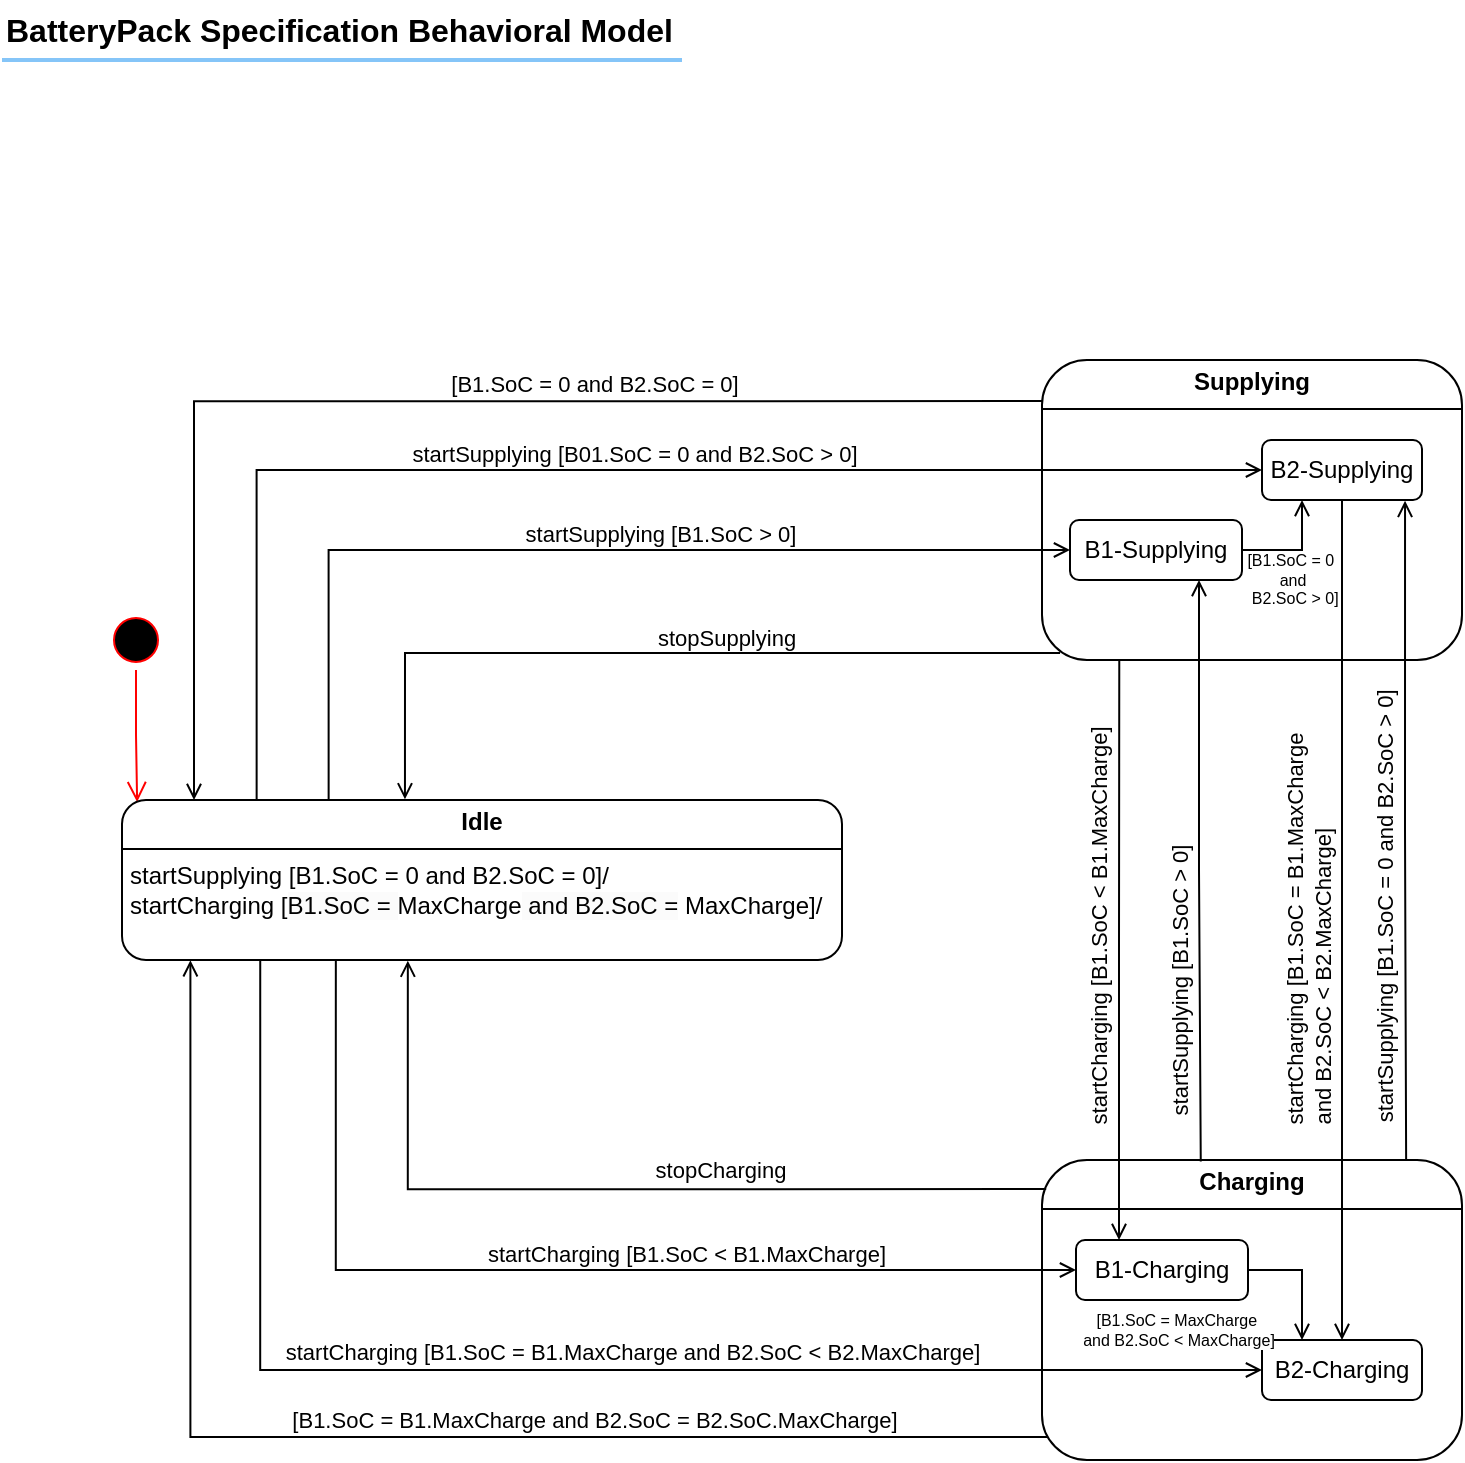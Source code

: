 <mxfile version="26.0.8">
  <diagram name="Page-1" id="zYYa5P0ZVX_Zwe4RpQeV">
    <mxGraphModel dx="1728" dy="2084" grid="1" gridSize="10" guides="1" tooltips="1" connect="1" arrows="1" fold="1" page="1" pageScale="1" pageWidth="827" pageHeight="1169" math="0" shadow="0">
      <root>
        <mxCell id="0" />
        <mxCell id="1" parent="0" />
        <mxCell id="_SFTHddvR5x8rRERTsNR-1" value="&lt;b&gt;BatteryPack Specification Behavioral Model&lt;/b&gt;" style="text;fontSize=16;verticalAlign=middle;strokeColor=none;fillColor=none;whiteSpace=wrap;html=1;" parent="1" vertex="1">
          <mxGeometry x="40" y="-1060" width="430" height="30" as="geometry" />
        </mxCell>
        <mxCell id="_SFTHddvR5x8rRERTsNR-2" value="" style="dashed=0;shape=line;strokeWidth=2;noLabel=1;strokeColor=#0C8CF2;opacity=50;" parent="1" vertex="1">
          <mxGeometry x="40" y="-1035" width="340" height="10" as="geometry" />
        </mxCell>
        <mxCell id="_SFTHddvR5x8rRERTsNR-3" value="" style="ellipse;html=1;shape=startState;fillColor=#000000;strokeColor=#ff0000;" parent="1" vertex="1">
          <mxGeometry x="92" y="-755" width="30" height="30" as="geometry" />
        </mxCell>
        <mxCell id="_SFTHddvR5x8rRERTsNR-4" value="" style="edgeStyle=orthogonalEdgeStyle;html=1;verticalAlign=bottom;endArrow=open;endSize=8;strokeColor=#ff0000;rounded=0;entryX=0.021;entryY=0.013;entryDx=0;entryDy=0;entryPerimeter=0;" parent="1" source="_SFTHddvR5x8rRERTsNR-3" target="_SFTHddvR5x8rRERTsNR-5" edge="1">
          <mxGeometry relative="1" as="geometry">
            <mxPoint x="105" y="-670" as="targetPoint" />
          </mxGeometry>
        </mxCell>
        <mxCell id="_SFTHddvR5x8rRERTsNR-5" value="&lt;p style=&quot;margin:0px;margin-top:4px;text-align:center;&quot;&gt;&lt;b&gt;Idle&lt;/b&gt;&lt;/p&gt;&lt;hr size=&quot;1&quot; style=&quot;border-style:solid;&quot;&gt;&lt;p style=&quot;margin: 0px 0px 0px 4px;&quot;&gt;startSupplying [B1.SoC = 0 and B2.SoC = 0]/&lt;/p&gt;&lt;p style=&quot;margin: 0px 0px 0px 4px;&quot;&gt;&lt;span style=&quot;color: light-dark(rgb(0, 0, 0), rgb(255, 255, 255)); background-color: transparent;&quot;&gt;startCharging&lt;/span&gt;&lt;span style=&quot;text-align: center; text-wrap-mode: nowrap; background-color: rgb(255, 255, 255);&quot;&gt;&amp;nbsp;[&lt;span style=&quot;text-align: left; text-wrap-mode: wrap; background-color: rgb(251, 251, 251);&quot;&gt;B1.SoC =&amp;nbsp;&lt;/span&gt;MaxCharge&lt;span style=&quot;text-align: left; text-wrap-mode: wrap; background-color: rgb(251, 251, 251);&quot;&gt;&amp;nbsp;and B2.SoC =&lt;/span&gt;&amp;nbsp;MaxCharge]/&lt;/span&gt;&lt;/p&gt;&lt;p style=&quot;margin: 0px 0px 0px 4px;&quot;&gt;&lt;br&gt;&lt;/p&gt;&lt;p style=&quot;margin:0px;margin-left:4px;&quot;&gt;&lt;br&gt;&lt;/p&gt;&lt;p style=&quot;margin:0px;margin-left:4px;&quot;&gt;&lt;br&gt;&lt;/p&gt;" style="verticalAlign=top;align=left;overflow=fill;html=1;whiteSpace=wrap;rounded=1;" parent="1" vertex="1">
          <mxGeometry x="100" y="-660" width="360" height="80" as="geometry" />
        </mxCell>
        <mxCell id="_SFTHddvR5x8rRERTsNR-6" value="&lt;p style=&quot;margin:0px;margin-top:4px;text-align:center;&quot;&gt;&lt;b&gt;Supplying&lt;/b&gt;&lt;/p&gt;&lt;hr size=&quot;1&quot; style=&quot;border-style:solid;&quot;&gt;&lt;p style=&quot;margin:0px;margin-left:4px;&quot;&gt;&lt;br&gt;&lt;/p&gt;&lt;p style=&quot;margin:0px;margin-left:4px;&quot;&gt;&lt;br&gt;&lt;/p&gt;&lt;p style=&quot;margin:0px;margin-left:4px;&quot;&gt;&lt;br&gt;&lt;/p&gt;" style="verticalAlign=top;align=left;overflow=fill;html=1;whiteSpace=wrap;rounded=1;" parent="1" vertex="1">
          <mxGeometry x="560" y="-880" width="210" height="150" as="geometry" />
        </mxCell>
        <mxCell id="_SFTHddvR5x8rRERTsNR-7" style="edgeStyle=orthogonalEdgeStyle;rounded=0;orthogonalLoop=1;jettySize=auto;html=1;exitX=1;exitY=0.5;exitDx=0;exitDy=0;entryX=0.25;entryY=1;entryDx=0;entryDy=0;strokeColor=default;align=center;verticalAlign=middle;fontFamily=Helvetica;fontSize=11;fontColor=default;labelBackgroundColor=default;endArrow=open;endFill=0;" parent="1" source="_SFTHddvR5x8rRERTsNR-9" target="_SFTHddvR5x8rRERTsNR-10" edge="1">
          <mxGeometry relative="1" as="geometry" />
        </mxCell>
        <mxCell id="_SFTHddvR5x8rRERTsNR-8" value="[B1.SoC = 0&amp;nbsp;&lt;div&gt;and&lt;/div&gt;&lt;div&gt;&amp;nbsp;B2.SoC &amp;gt; 0]&lt;/div&gt;" style="edgeLabel;html=1;align=center;verticalAlign=middle;resizable=0;points=[];fontSize=8;" parent="_SFTHddvR5x8rRERTsNR-7" vertex="1" connectable="0">
          <mxGeometry x="-0.063" y="-1" relative="1" as="geometry">
            <mxPoint x="-1" y="14" as="offset" />
          </mxGeometry>
        </mxCell>
        <mxCell id="_SFTHddvR5x8rRERTsNR-9" value="B1-Supplying" style="rounded=1;whiteSpace=wrap;html=1;" parent="1" vertex="1">
          <mxGeometry x="574" y="-800" width="86" height="30" as="geometry" />
        </mxCell>
        <mxCell id="_SFTHddvR5x8rRERTsNR-10" value="B2-Supplying" style="rounded=1;whiteSpace=wrap;html=1;" parent="1" vertex="1">
          <mxGeometry x="670" y="-840" width="80" height="30" as="geometry" />
        </mxCell>
        <mxCell id="_SFTHddvR5x8rRERTsNR-11" value="" style="group" parent="1" vertex="1" connectable="0">
          <mxGeometry x="560" y="-480" width="210" height="150" as="geometry" />
        </mxCell>
        <mxCell id="_SFTHddvR5x8rRERTsNR-12" value="&lt;p style=&quot;margin:0px;margin-top:4px;text-align:center;&quot;&gt;&lt;b&gt;Charging&lt;/b&gt;&lt;/p&gt;&lt;hr size=&quot;1&quot; style=&quot;border-style:solid;&quot;&gt;&lt;p style=&quot;margin:0px;margin-left:4px;&quot;&gt;&lt;br&gt;&lt;/p&gt;&lt;p style=&quot;margin:0px;margin-left:4px;&quot;&gt;&lt;br&gt;&lt;/p&gt;&lt;p style=&quot;margin:0px;margin-left:4px;&quot;&gt;&lt;br&gt;&lt;/p&gt;" style="verticalAlign=top;align=left;overflow=fill;html=1;whiteSpace=wrap;rounded=1;" parent="_SFTHddvR5x8rRERTsNR-11" vertex="1">
          <mxGeometry width="210" height="150" as="geometry" />
        </mxCell>
        <mxCell id="_SFTHddvR5x8rRERTsNR-13" style="edgeStyle=orthogonalEdgeStyle;rounded=0;orthogonalLoop=1;jettySize=auto;html=1;exitX=1;exitY=0.5;exitDx=0;exitDy=0;entryX=0.25;entryY=0;entryDx=0;entryDy=0;endArrow=open;endFill=0;" parent="_SFTHddvR5x8rRERTsNR-11" source="_SFTHddvR5x8rRERTsNR-14" target="_SFTHddvR5x8rRERTsNR-15" edge="1">
          <mxGeometry relative="1" as="geometry" />
        </mxCell>
        <mxCell id="_SFTHddvR5x8rRERTsNR-14" value="B1-Charging" style="rounded=1;whiteSpace=wrap;html=1;" parent="_SFTHddvR5x8rRERTsNR-11" vertex="1">
          <mxGeometry x="17" y="40" width="86" height="30" as="geometry" />
        </mxCell>
        <mxCell id="_SFTHddvR5x8rRERTsNR-15" value="B2-Charging" style="rounded=1;whiteSpace=wrap;html=1;" parent="_SFTHddvR5x8rRERTsNR-11" vertex="1">
          <mxGeometry x="110" y="90" width="80" height="30" as="geometry" />
        </mxCell>
        <mxCell id="_SFTHddvR5x8rRERTsNR-16" value="[B1.SoC = MaxCharge&amp;nbsp;&lt;div&gt;and&amp;nbsp;&lt;span style=&quot;background-color: light-dark(#ffffff, var(--ge-dark-color, #121212)); color: light-dark(rgb(0, 0, 0), rgb(255, 255, 255));&quot;&gt;B2.SoC &amp;lt; MaxCharge]&lt;/span&gt;&lt;/div&gt;" style="edgeLabel;html=1;align=center;verticalAlign=middle;resizable=0;points=[];fontSize=8;" parent="_SFTHddvR5x8rRERTsNR-11" vertex="1" connectable="0">
          <mxGeometry x="69.999" y="-238.996" as="geometry">
            <mxPoint x="-2" y="324" as="offset" />
          </mxGeometry>
        </mxCell>
        <mxCell id="_SFTHddvR5x8rRERTsNR-17" style="edgeStyle=orthogonalEdgeStyle;rounded=0;orthogonalLoop=1;jettySize=auto;html=1;exitX=0.043;exitY=0.977;exitDx=0;exitDy=0;entryX=0.393;entryY=-0.004;entryDx=0;entryDy=0;endArrow=open;endFill=0;exitPerimeter=0;entryPerimeter=0;" parent="1" source="_SFTHddvR5x8rRERTsNR-6" target="_SFTHddvR5x8rRERTsNR-5" edge="1">
          <mxGeometry relative="1" as="geometry" />
        </mxCell>
        <mxCell id="_SFTHddvR5x8rRERTsNR-18" value="stopSupplying" style="edgeLabel;html=1;align=center;verticalAlign=middle;resizable=0;points=[];labelBackgroundColor=none;" parent="_SFTHddvR5x8rRERTsNR-17" vertex="1" connectable="0">
          <mxGeometry x="-0.163" y="1" relative="1" as="geometry">
            <mxPoint y="-9" as="offset" />
          </mxGeometry>
        </mxCell>
        <mxCell id="_SFTHddvR5x8rRERTsNR-19" style="edgeStyle=orthogonalEdgeStyle;rounded=0;orthogonalLoop=1;jettySize=auto;html=1;exitX=0.001;exitY=0.137;exitDx=0;exitDy=0;entryX=0.1;entryY=0;entryDx=0;entryDy=0;exitPerimeter=0;strokeColor=default;align=center;verticalAlign=middle;fontFamily=Helvetica;fontSize=11;fontColor=default;labelBackgroundColor=default;endArrow=open;endFill=0;entryPerimeter=0;" parent="1" source="_SFTHddvR5x8rRERTsNR-6" target="_SFTHddvR5x8rRERTsNR-5" edge="1">
          <mxGeometry relative="1" as="geometry" />
        </mxCell>
        <mxCell id="_SFTHddvR5x8rRERTsNR-20" value="[B1.SoC = 0 and B2.SoC = 0]" style="edgeLabel;html=1;align=center;verticalAlign=middle;resizable=0;points=[];labelBackgroundColor=none;" parent="_SFTHddvR5x8rRERTsNR-19" vertex="1" connectable="0">
          <mxGeometry x="-0.282" relative="1" as="geometry">
            <mxPoint y="-9" as="offset" />
          </mxGeometry>
        </mxCell>
        <mxCell id="_SFTHddvR5x8rRERTsNR-21" style="edgeStyle=orthogonalEdgeStyle;rounded=0;orthogonalLoop=1;jettySize=auto;html=1;exitX=0;exitY=0.5;exitDx=0;exitDy=0;entryX=0.287;entryY=0.002;entryDx=0;entryDy=0;endArrow=none;endFill=0;startArrow=open;startFill=0;entryPerimeter=0;" parent="1" source="_SFTHddvR5x8rRERTsNR-9" target="_SFTHddvR5x8rRERTsNR-5" edge="1">
          <mxGeometry relative="1" as="geometry" />
        </mxCell>
        <mxCell id="_SFTHddvR5x8rRERTsNR-22" value="startSupplying [B1.SoC &amp;gt; 0]" style="edgeLabel;html=1;align=center;verticalAlign=middle;resizable=0;points=[];labelBackgroundColor=none;" parent="_SFTHddvR5x8rRERTsNR-21" vertex="1" connectable="0">
          <mxGeometry x="-0.173" y="1" relative="1" as="geometry">
            <mxPoint y="-9" as="offset" />
          </mxGeometry>
        </mxCell>
        <mxCell id="_SFTHddvR5x8rRERTsNR-23" style="edgeStyle=orthogonalEdgeStyle;rounded=0;orthogonalLoop=1;jettySize=auto;html=1;exitX=0;exitY=0.5;exitDx=0;exitDy=0;entryX=0.187;entryY=-0.004;entryDx=0;entryDy=0;entryPerimeter=0;strokeColor=default;align=center;verticalAlign=middle;fontFamily=Helvetica;fontSize=11;fontColor=default;labelBackgroundColor=default;endArrow=none;endFill=0;startArrow=open;startFill=0;" parent="1" source="_SFTHddvR5x8rRERTsNR-10" target="_SFTHddvR5x8rRERTsNR-5" edge="1">
          <mxGeometry relative="1" as="geometry" />
        </mxCell>
        <mxCell id="_SFTHddvR5x8rRERTsNR-24" value="startSupplying [B01.SoC = 0 and B2.SoC &amp;gt; 0]" style="edgeLabel;html=1;align=center;verticalAlign=middle;resizable=0;points=[];labelBackgroundColor=none;" parent="_SFTHddvR5x8rRERTsNR-23" vertex="1" connectable="0">
          <mxGeometry x="-0.057" y="1" relative="1" as="geometry">
            <mxPoint y="-9" as="offset" />
          </mxGeometry>
        </mxCell>
        <mxCell id="_SFTHddvR5x8rRERTsNR-25" style="edgeStyle=orthogonalEdgeStyle;rounded=0;orthogonalLoop=1;jettySize=auto;html=1;exitX=0.01;exitY=0.097;exitDx=0;exitDy=0;entryX=0.397;entryY=1.004;entryDx=0;entryDy=0;exitPerimeter=0;strokeColor=default;align=center;verticalAlign=middle;fontFamily=Helvetica;fontSize=11;fontColor=default;labelBackgroundColor=default;endArrow=open;endFill=0;entryPerimeter=0;" parent="1" source="_SFTHddvR5x8rRERTsNR-12" target="_SFTHddvR5x8rRERTsNR-5" edge="1">
          <mxGeometry relative="1" as="geometry" />
        </mxCell>
        <mxCell id="_SFTHddvR5x8rRERTsNR-26" value="stopCharging" style="edgeLabel;html=1;align=center;verticalAlign=middle;resizable=0;points=[];labelBackgroundColor=none;" parent="_SFTHddvR5x8rRERTsNR-25" vertex="1" connectable="0">
          <mxGeometry x="-0.249" y="-1" relative="1" as="geometry">
            <mxPoint y="-9" as="offset" />
          </mxGeometry>
        </mxCell>
        <mxCell id="_SFTHddvR5x8rRERTsNR-27" style="edgeStyle=orthogonalEdgeStyle;rounded=0;orthogonalLoop=1;jettySize=auto;html=1;exitX=0.013;exitY=0.923;exitDx=0;exitDy=0;entryX=0.095;entryY=1.002;entryDx=0;entryDy=0;entryPerimeter=0;exitPerimeter=0;strokeColor=default;align=center;verticalAlign=middle;fontFamily=Helvetica;fontSize=11;fontColor=default;labelBackgroundColor=default;endArrow=open;endFill=0;" parent="1" source="_SFTHddvR5x8rRERTsNR-12" target="_SFTHddvR5x8rRERTsNR-5" edge="1">
          <mxGeometry relative="1" as="geometry" />
        </mxCell>
        <mxCell id="_SFTHddvR5x8rRERTsNR-28" value="[B1.SoC = B1.MaxCharge and B2.SoC = B2.SoC.MaxCharge]" style="edgeLabel;html=1;align=center;verticalAlign=middle;resizable=0;points=[];labelBackgroundColor=none;" parent="_SFTHddvR5x8rRERTsNR-27" vertex="1" connectable="0">
          <mxGeometry x="-0.302" relative="1" as="geometry">
            <mxPoint x="6" y="-9" as="offset" />
          </mxGeometry>
        </mxCell>
        <mxCell id="_SFTHddvR5x8rRERTsNR-29" style="edgeStyle=orthogonalEdgeStyle;rounded=0;orthogonalLoop=1;jettySize=auto;html=1;entryX=0.297;entryY=1.004;entryDx=0;entryDy=0;entryPerimeter=0;strokeColor=default;align=center;verticalAlign=middle;fontFamily=Helvetica;fontSize=11;fontColor=default;labelBackgroundColor=default;endArrow=none;endFill=0;startArrow=open;startFill=0;" parent="1" source="_SFTHddvR5x8rRERTsNR-14" target="_SFTHddvR5x8rRERTsNR-5" edge="1">
          <mxGeometry relative="1" as="geometry" />
        </mxCell>
        <mxCell id="_SFTHddvR5x8rRERTsNR-30" value="startCharging [B1.SoC &amp;lt; B1.MaxCharge]" style="edgeLabel;html=1;align=center;verticalAlign=middle;resizable=0;points=[];labelBackgroundColor=none;" parent="_SFTHddvR5x8rRERTsNR-29" vertex="1" connectable="0">
          <mxGeometry x="-0.255" y="1" relative="1" as="geometry">
            <mxPoint y="-9" as="offset" />
          </mxGeometry>
        </mxCell>
        <mxCell id="_SFTHddvR5x8rRERTsNR-31" style="edgeStyle=orthogonalEdgeStyle;rounded=0;orthogonalLoop=1;jettySize=auto;html=1;entryX=0.192;entryY=0.994;entryDx=0;entryDy=0;entryPerimeter=0;endArrow=none;endFill=0;startArrow=open;startFill=0;" parent="1" source="_SFTHddvR5x8rRERTsNR-15" target="_SFTHddvR5x8rRERTsNR-5" edge="1">
          <mxGeometry relative="1" as="geometry" />
        </mxCell>
        <mxCell id="_SFTHddvR5x8rRERTsNR-32" value="startCharging [B1.SoC = B1.MaxCharge and B2.SoC &amp;lt; B2.MaxCharge]" style="edgeLabel;html=1;align=center;verticalAlign=middle;resizable=0;points=[];labelBackgroundColor=none;" parent="_SFTHddvR5x8rRERTsNR-31" vertex="1" connectable="0">
          <mxGeometry x="-0.021" relative="1" as="geometry">
            <mxPoint x="31" y="-9" as="offset" />
          </mxGeometry>
        </mxCell>
        <mxCell id="_SFTHddvR5x8rRERTsNR-33" style="edgeStyle=orthogonalEdgeStyle;rounded=0;orthogonalLoop=1;jettySize=auto;html=1;entryX=0.5;entryY=0;entryDx=0;entryDy=0;strokeColor=default;align=center;verticalAlign=middle;fontFamily=Helvetica;fontSize=11;fontColor=default;labelBackgroundColor=default;endArrow=open;endFill=0;" parent="1" source="_SFTHddvR5x8rRERTsNR-10" target="_SFTHddvR5x8rRERTsNR-15" edge="1">
          <mxGeometry relative="1" as="geometry" />
        </mxCell>
        <mxCell id="_SFTHddvR5x8rRERTsNR-34" value="&lt;span style=&quot;&quot;&gt;startCharging [B1.SoC = B1.MaxCharge&amp;nbsp;&lt;/span&gt;&lt;div&gt;&lt;span style=&quot;&quot;&gt;and B2.SoC &amp;lt; B2.MaxCharge]&lt;/span&gt;&lt;/div&gt;" style="edgeLabel;html=1;align=left;verticalAlign=middle;resizable=0;points=[];rotation=270;labelBackgroundColor=none;" parent="_SFTHddvR5x8rRERTsNR-33" vertex="1" connectable="0">
          <mxGeometry x="-0.018" y="-1" relative="1" as="geometry">
            <mxPoint x="-16" y="108" as="offset" />
          </mxGeometry>
        </mxCell>
        <mxCell id="_SFTHddvR5x8rRERTsNR-35" style="edgeStyle=orthogonalEdgeStyle;rounded=0;orthogonalLoop=1;jettySize=auto;html=1;exitX=0.894;exitY=1.014;exitDx=0;exitDy=0;entryX=0.867;entryY=-0.002;entryDx=0;entryDy=0;entryPerimeter=0;endArrow=none;endFill=0;startArrow=open;startFill=0;exitPerimeter=0;" parent="1" source="_SFTHddvR5x8rRERTsNR-10" target="_SFTHddvR5x8rRERTsNR-12" edge="1">
          <mxGeometry relative="1" as="geometry" />
        </mxCell>
        <mxCell id="_SFTHddvR5x8rRERTsNR-36" value="startSupplying [&lt;span style=&quot;&quot;&gt;B1.SoC = 0 and B2.SoC &amp;gt; 0&lt;/span&gt;]" style="edgeLabel;html=1;align=center;verticalAlign=middle;resizable=0;points=[];rotation=270;labelBackgroundColor=none;" parent="_SFTHddvR5x8rRERTsNR-35" vertex="1" connectable="0">
          <mxGeometry x="0.338" y="-1" relative="1" as="geometry">
            <mxPoint x="-10" y="-17" as="offset" />
          </mxGeometry>
        </mxCell>
        <mxCell id="_SFTHddvR5x8rRERTsNR-37" style="edgeStyle=orthogonalEdgeStyle;rounded=0;orthogonalLoop=1;jettySize=auto;html=1;exitX=0.75;exitY=1;exitDx=0;exitDy=0;entryX=0.378;entryY=0.005;entryDx=0;entryDy=0;entryPerimeter=0;endArrow=none;endFill=0;startArrow=open;startFill=0;" parent="1" source="_SFTHddvR5x8rRERTsNR-9" target="_SFTHddvR5x8rRERTsNR-12" edge="1">
          <mxGeometry relative="1" as="geometry" />
        </mxCell>
        <mxCell id="_SFTHddvR5x8rRERTsNR-38" value="startSupplying [B1.SoC &amp;gt; 0]" style="edgeLabel;html=1;align=center;verticalAlign=middle;resizable=0;points=[];rotation=270;labelBackgroundColor=none;" parent="_SFTHddvR5x8rRERTsNR-37" vertex="1" connectable="0">
          <mxGeometry x="0.329" y="-1" relative="1" as="geometry">
            <mxPoint x="-10" y="8" as="offset" />
          </mxGeometry>
        </mxCell>
        <mxCell id="_SFTHddvR5x8rRERTsNR-39" style="edgeStyle=orthogonalEdgeStyle;rounded=0;orthogonalLoop=1;jettySize=auto;html=1;exitX=0.25;exitY=0;exitDx=0;exitDy=0;entryX=0.184;entryY=1;entryDx=0;entryDy=0;entryPerimeter=0;endArrow=none;endFill=0;startArrow=open;startFill=0;" parent="1" source="_SFTHddvR5x8rRERTsNR-14" target="_SFTHddvR5x8rRERTsNR-6" edge="1">
          <mxGeometry relative="1" as="geometry" />
        </mxCell>
        <mxCell id="_SFTHddvR5x8rRERTsNR-40" value="startCharging [B1.SoC &amp;lt; B1.MaxCharge]" style="edgeLabel;html=1;align=center;verticalAlign=middle;resizable=0;points=[];rotation=270;labelBackgroundColor=none;" parent="_SFTHddvR5x8rRERTsNR-39" vertex="1" connectable="0">
          <mxGeometry x="0.163" relative="1" as="geometry">
            <mxPoint x="-10" y="12" as="offset" />
          </mxGeometry>
        </mxCell>
      </root>
    </mxGraphModel>
  </diagram>
</mxfile>
